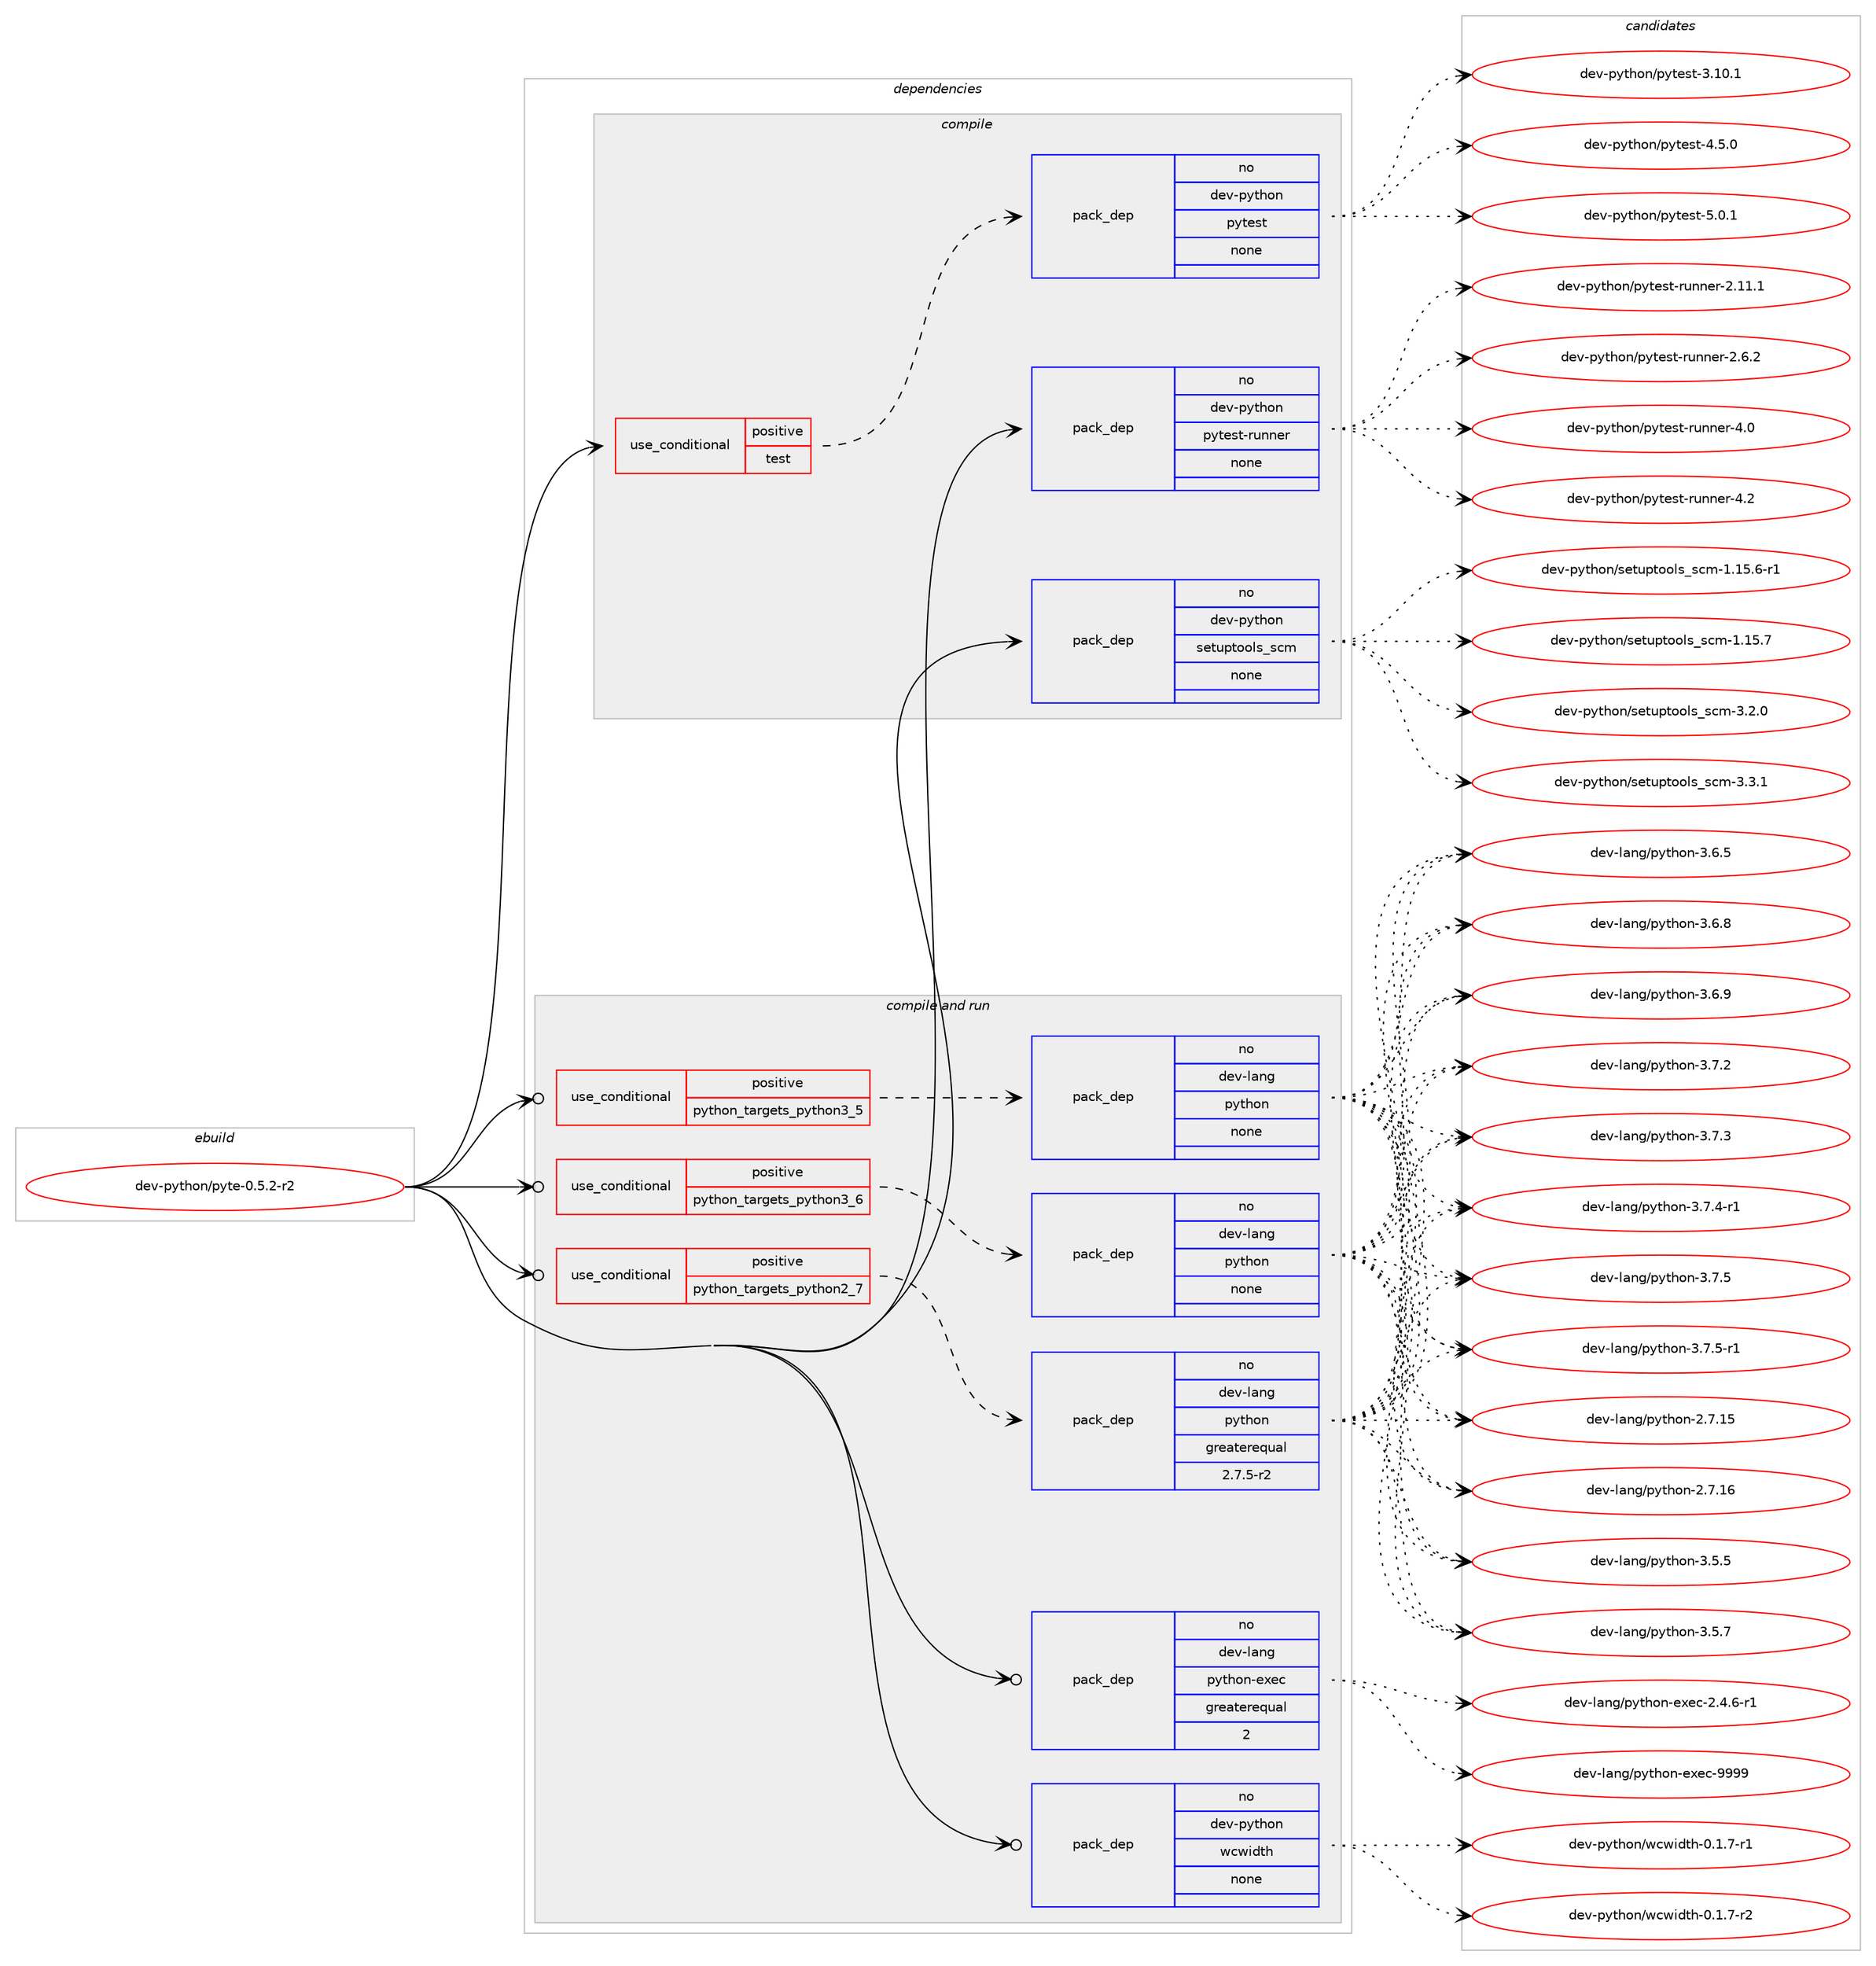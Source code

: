 digraph prolog {

# *************
# Graph options
# *************

newrank=true;
concentrate=true;
compound=true;
graph [rankdir=LR,fontname=Helvetica,fontsize=10,ranksep=1.5];#, ranksep=2.5, nodesep=0.2];
edge  [arrowhead=vee];
node  [fontname=Helvetica,fontsize=10];

# **********
# The ebuild
# **********

subgraph cluster_leftcol {
color=gray;
rank=same;
label=<<i>ebuild</i>>;
id [label="dev-python/pyte-0.5.2-r2", color=red, width=4, href="../dev-python/pyte-0.5.2-r2.svg"];
}

# ****************
# The dependencies
# ****************

subgraph cluster_midcol {
color=gray;
label=<<i>dependencies</i>>;
subgraph cluster_compile {
fillcolor="#eeeeee";
style=filled;
label=<<i>compile</i>>;
subgraph cond146899 {
dependency629014 [label=<<TABLE BORDER="0" CELLBORDER="1" CELLSPACING="0" CELLPADDING="4"><TR><TD ROWSPAN="3" CELLPADDING="10">use_conditional</TD></TR><TR><TD>positive</TD></TR><TR><TD>test</TD></TR></TABLE>>, shape=none, color=red];
subgraph pack470250 {
dependency629015 [label=<<TABLE BORDER="0" CELLBORDER="1" CELLSPACING="0" CELLPADDING="4" WIDTH="220"><TR><TD ROWSPAN="6" CELLPADDING="30">pack_dep</TD></TR><TR><TD WIDTH="110">no</TD></TR><TR><TD>dev-python</TD></TR><TR><TD>pytest</TD></TR><TR><TD>none</TD></TR><TR><TD></TD></TR></TABLE>>, shape=none, color=blue];
}
dependency629014:e -> dependency629015:w [weight=20,style="dashed",arrowhead="vee"];
}
id:e -> dependency629014:w [weight=20,style="solid",arrowhead="vee"];
subgraph pack470251 {
dependency629016 [label=<<TABLE BORDER="0" CELLBORDER="1" CELLSPACING="0" CELLPADDING="4" WIDTH="220"><TR><TD ROWSPAN="6" CELLPADDING="30">pack_dep</TD></TR><TR><TD WIDTH="110">no</TD></TR><TR><TD>dev-python</TD></TR><TR><TD>pytest-runner</TD></TR><TR><TD>none</TD></TR><TR><TD></TD></TR></TABLE>>, shape=none, color=blue];
}
id:e -> dependency629016:w [weight=20,style="solid",arrowhead="vee"];
subgraph pack470252 {
dependency629017 [label=<<TABLE BORDER="0" CELLBORDER="1" CELLSPACING="0" CELLPADDING="4" WIDTH="220"><TR><TD ROWSPAN="6" CELLPADDING="30">pack_dep</TD></TR><TR><TD WIDTH="110">no</TD></TR><TR><TD>dev-python</TD></TR><TR><TD>setuptools_scm</TD></TR><TR><TD>none</TD></TR><TR><TD></TD></TR></TABLE>>, shape=none, color=blue];
}
id:e -> dependency629017:w [weight=20,style="solid",arrowhead="vee"];
}
subgraph cluster_compileandrun {
fillcolor="#eeeeee";
style=filled;
label=<<i>compile and run</i>>;
subgraph cond146900 {
dependency629018 [label=<<TABLE BORDER="0" CELLBORDER="1" CELLSPACING="0" CELLPADDING="4"><TR><TD ROWSPAN="3" CELLPADDING="10">use_conditional</TD></TR><TR><TD>positive</TD></TR><TR><TD>python_targets_python2_7</TD></TR></TABLE>>, shape=none, color=red];
subgraph pack470253 {
dependency629019 [label=<<TABLE BORDER="0" CELLBORDER="1" CELLSPACING="0" CELLPADDING="4" WIDTH="220"><TR><TD ROWSPAN="6" CELLPADDING="30">pack_dep</TD></TR><TR><TD WIDTH="110">no</TD></TR><TR><TD>dev-lang</TD></TR><TR><TD>python</TD></TR><TR><TD>greaterequal</TD></TR><TR><TD>2.7.5-r2</TD></TR></TABLE>>, shape=none, color=blue];
}
dependency629018:e -> dependency629019:w [weight=20,style="dashed",arrowhead="vee"];
}
id:e -> dependency629018:w [weight=20,style="solid",arrowhead="odotvee"];
subgraph cond146901 {
dependency629020 [label=<<TABLE BORDER="0" CELLBORDER="1" CELLSPACING="0" CELLPADDING="4"><TR><TD ROWSPAN="3" CELLPADDING="10">use_conditional</TD></TR><TR><TD>positive</TD></TR><TR><TD>python_targets_python3_5</TD></TR></TABLE>>, shape=none, color=red];
subgraph pack470254 {
dependency629021 [label=<<TABLE BORDER="0" CELLBORDER="1" CELLSPACING="0" CELLPADDING="4" WIDTH="220"><TR><TD ROWSPAN="6" CELLPADDING="30">pack_dep</TD></TR><TR><TD WIDTH="110">no</TD></TR><TR><TD>dev-lang</TD></TR><TR><TD>python</TD></TR><TR><TD>none</TD></TR><TR><TD></TD></TR></TABLE>>, shape=none, color=blue];
}
dependency629020:e -> dependency629021:w [weight=20,style="dashed",arrowhead="vee"];
}
id:e -> dependency629020:w [weight=20,style="solid",arrowhead="odotvee"];
subgraph cond146902 {
dependency629022 [label=<<TABLE BORDER="0" CELLBORDER="1" CELLSPACING="0" CELLPADDING="4"><TR><TD ROWSPAN="3" CELLPADDING="10">use_conditional</TD></TR><TR><TD>positive</TD></TR><TR><TD>python_targets_python3_6</TD></TR></TABLE>>, shape=none, color=red];
subgraph pack470255 {
dependency629023 [label=<<TABLE BORDER="0" CELLBORDER="1" CELLSPACING="0" CELLPADDING="4" WIDTH="220"><TR><TD ROWSPAN="6" CELLPADDING="30">pack_dep</TD></TR><TR><TD WIDTH="110">no</TD></TR><TR><TD>dev-lang</TD></TR><TR><TD>python</TD></TR><TR><TD>none</TD></TR><TR><TD></TD></TR></TABLE>>, shape=none, color=blue];
}
dependency629022:e -> dependency629023:w [weight=20,style="dashed",arrowhead="vee"];
}
id:e -> dependency629022:w [weight=20,style="solid",arrowhead="odotvee"];
subgraph pack470256 {
dependency629024 [label=<<TABLE BORDER="0" CELLBORDER="1" CELLSPACING="0" CELLPADDING="4" WIDTH="220"><TR><TD ROWSPAN="6" CELLPADDING="30">pack_dep</TD></TR><TR><TD WIDTH="110">no</TD></TR><TR><TD>dev-lang</TD></TR><TR><TD>python-exec</TD></TR><TR><TD>greaterequal</TD></TR><TR><TD>2</TD></TR></TABLE>>, shape=none, color=blue];
}
id:e -> dependency629024:w [weight=20,style="solid",arrowhead="odotvee"];
subgraph pack470257 {
dependency629025 [label=<<TABLE BORDER="0" CELLBORDER="1" CELLSPACING="0" CELLPADDING="4" WIDTH="220"><TR><TD ROWSPAN="6" CELLPADDING="30">pack_dep</TD></TR><TR><TD WIDTH="110">no</TD></TR><TR><TD>dev-python</TD></TR><TR><TD>wcwidth</TD></TR><TR><TD>none</TD></TR><TR><TD></TD></TR></TABLE>>, shape=none, color=blue];
}
id:e -> dependency629025:w [weight=20,style="solid",arrowhead="odotvee"];
}
subgraph cluster_run {
fillcolor="#eeeeee";
style=filled;
label=<<i>run</i>>;
}
}

# **************
# The candidates
# **************

subgraph cluster_choices {
rank=same;
color=gray;
label=<<i>candidates</i>>;

subgraph choice470250 {
color=black;
nodesep=1;
choice100101118451121211161041111104711212111610111511645514649484649 [label="dev-python/pytest-3.10.1", color=red, width=4,href="../dev-python/pytest-3.10.1.svg"];
choice1001011184511212111610411111047112121116101115116455246534648 [label="dev-python/pytest-4.5.0", color=red, width=4,href="../dev-python/pytest-4.5.0.svg"];
choice1001011184511212111610411111047112121116101115116455346484649 [label="dev-python/pytest-5.0.1", color=red, width=4,href="../dev-python/pytest-5.0.1.svg"];
dependency629015:e -> choice100101118451121211161041111104711212111610111511645514649484649:w [style=dotted,weight="100"];
dependency629015:e -> choice1001011184511212111610411111047112121116101115116455246534648:w [style=dotted,weight="100"];
dependency629015:e -> choice1001011184511212111610411111047112121116101115116455346484649:w [style=dotted,weight="100"];
}
subgraph choice470251 {
color=black;
nodesep=1;
choice10010111845112121116104111110471121211161011151164511411711011010111445504649494649 [label="dev-python/pytest-runner-2.11.1", color=red, width=4,href="../dev-python/pytest-runner-2.11.1.svg"];
choice100101118451121211161041111104711212111610111511645114117110110101114455046544650 [label="dev-python/pytest-runner-2.6.2", color=red, width=4,href="../dev-python/pytest-runner-2.6.2.svg"];
choice10010111845112121116104111110471121211161011151164511411711011010111445524648 [label="dev-python/pytest-runner-4.0", color=red, width=4,href="../dev-python/pytest-runner-4.0.svg"];
choice10010111845112121116104111110471121211161011151164511411711011010111445524650 [label="dev-python/pytest-runner-4.2", color=red, width=4,href="../dev-python/pytest-runner-4.2.svg"];
dependency629016:e -> choice10010111845112121116104111110471121211161011151164511411711011010111445504649494649:w [style=dotted,weight="100"];
dependency629016:e -> choice100101118451121211161041111104711212111610111511645114117110110101114455046544650:w [style=dotted,weight="100"];
dependency629016:e -> choice10010111845112121116104111110471121211161011151164511411711011010111445524648:w [style=dotted,weight="100"];
dependency629016:e -> choice10010111845112121116104111110471121211161011151164511411711011010111445524650:w [style=dotted,weight="100"];
}
subgraph choice470252 {
color=black;
nodesep=1;
choice10010111845112121116104111110471151011161171121161111111081159511599109454946495346544511449 [label="dev-python/setuptools_scm-1.15.6-r1", color=red, width=4,href="../dev-python/setuptools_scm-1.15.6-r1.svg"];
choice1001011184511212111610411111047115101116117112116111111108115951159910945494649534655 [label="dev-python/setuptools_scm-1.15.7", color=red, width=4,href="../dev-python/setuptools_scm-1.15.7.svg"];
choice10010111845112121116104111110471151011161171121161111111081159511599109455146504648 [label="dev-python/setuptools_scm-3.2.0", color=red, width=4,href="../dev-python/setuptools_scm-3.2.0.svg"];
choice10010111845112121116104111110471151011161171121161111111081159511599109455146514649 [label="dev-python/setuptools_scm-3.3.1", color=red, width=4,href="../dev-python/setuptools_scm-3.3.1.svg"];
dependency629017:e -> choice10010111845112121116104111110471151011161171121161111111081159511599109454946495346544511449:w [style=dotted,weight="100"];
dependency629017:e -> choice1001011184511212111610411111047115101116117112116111111108115951159910945494649534655:w [style=dotted,weight="100"];
dependency629017:e -> choice10010111845112121116104111110471151011161171121161111111081159511599109455146504648:w [style=dotted,weight="100"];
dependency629017:e -> choice10010111845112121116104111110471151011161171121161111111081159511599109455146514649:w [style=dotted,weight="100"];
}
subgraph choice470253 {
color=black;
nodesep=1;
choice10010111845108971101034711212111610411111045504655464953 [label="dev-lang/python-2.7.15", color=red, width=4,href="../dev-lang/python-2.7.15.svg"];
choice10010111845108971101034711212111610411111045504655464954 [label="dev-lang/python-2.7.16", color=red, width=4,href="../dev-lang/python-2.7.16.svg"];
choice100101118451089711010347112121116104111110455146534653 [label="dev-lang/python-3.5.5", color=red, width=4,href="../dev-lang/python-3.5.5.svg"];
choice100101118451089711010347112121116104111110455146534655 [label="dev-lang/python-3.5.7", color=red, width=4,href="../dev-lang/python-3.5.7.svg"];
choice100101118451089711010347112121116104111110455146544653 [label="dev-lang/python-3.6.5", color=red, width=4,href="../dev-lang/python-3.6.5.svg"];
choice100101118451089711010347112121116104111110455146544656 [label="dev-lang/python-3.6.8", color=red, width=4,href="../dev-lang/python-3.6.8.svg"];
choice100101118451089711010347112121116104111110455146544657 [label="dev-lang/python-3.6.9", color=red, width=4,href="../dev-lang/python-3.6.9.svg"];
choice100101118451089711010347112121116104111110455146554650 [label="dev-lang/python-3.7.2", color=red, width=4,href="../dev-lang/python-3.7.2.svg"];
choice100101118451089711010347112121116104111110455146554651 [label="dev-lang/python-3.7.3", color=red, width=4,href="../dev-lang/python-3.7.3.svg"];
choice1001011184510897110103471121211161041111104551465546524511449 [label="dev-lang/python-3.7.4-r1", color=red, width=4,href="../dev-lang/python-3.7.4-r1.svg"];
choice100101118451089711010347112121116104111110455146554653 [label="dev-lang/python-3.7.5", color=red, width=4,href="../dev-lang/python-3.7.5.svg"];
choice1001011184510897110103471121211161041111104551465546534511449 [label="dev-lang/python-3.7.5-r1", color=red, width=4,href="../dev-lang/python-3.7.5-r1.svg"];
dependency629019:e -> choice10010111845108971101034711212111610411111045504655464953:w [style=dotted,weight="100"];
dependency629019:e -> choice10010111845108971101034711212111610411111045504655464954:w [style=dotted,weight="100"];
dependency629019:e -> choice100101118451089711010347112121116104111110455146534653:w [style=dotted,weight="100"];
dependency629019:e -> choice100101118451089711010347112121116104111110455146534655:w [style=dotted,weight="100"];
dependency629019:e -> choice100101118451089711010347112121116104111110455146544653:w [style=dotted,weight="100"];
dependency629019:e -> choice100101118451089711010347112121116104111110455146544656:w [style=dotted,weight="100"];
dependency629019:e -> choice100101118451089711010347112121116104111110455146544657:w [style=dotted,weight="100"];
dependency629019:e -> choice100101118451089711010347112121116104111110455146554650:w [style=dotted,weight="100"];
dependency629019:e -> choice100101118451089711010347112121116104111110455146554651:w [style=dotted,weight="100"];
dependency629019:e -> choice1001011184510897110103471121211161041111104551465546524511449:w [style=dotted,weight="100"];
dependency629019:e -> choice100101118451089711010347112121116104111110455146554653:w [style=dotted,weight="100"];
dependency629019:e -> choice1001011184510897110103471121211161041111104551465546534511449:w [style=dotted,weight="100"];
}
subgraph choice470254 {
color=black;
nodesep=1;
choice10010111845108971101034711212111610411111045504655464953 [label="dev-lang/python-2.7.15", color=red, width=4,href="../dev-lang/python-2.7.15.svg"];
choice10010111845108971101034711212111610411111045504655464954 [label="dev-lang/python-2.7.16", color=red, width=4,href="../dev-lang/python-2.7.16.svg"];
choice100101118451089711010347112121116104111110455146534653 [label="dev-lang/python-3.5.5", color=red, width=4,href="../dev-lang/python-3.5.5.svg"];
choice100101118451089711010347112121116104111110455146534655 [label="dev-lang/python-3.5.7", color=red, width=4,href="../dev-lang/python-3.5.7.svg"];
choice100101118451089711010347112121116104111110455146544653 [label="dev-lang/python-3.6.5", color=red, width=4,href="../dev-lang/python-3.6.5.svg"];
choice100101118451089711010347112121116104111110455146544656 [label="dev-lang/python-3.6.8", color=red, width=4,href="../dev-lang/python-3.6.8.svg"];
choice100101118451089711010347112121116104111110455146544657 [label="dev-lang/python-3.6.9", color=red, width=4,href="../dev-lang/python-3.6.9.svg"];
choice100101118451089711010347112121116104111110455146554650 [label="dev-lang/python-3.7.2", color=red, width=4,href="../dev-lang/python-3.7.2.svg"];
choice100101118451089711010347112121116104111110455146554651 [label="dev-lang/python-3.7.3", color=red, width=4,href="../dev-lang/python-3.7.3.svg"];
choice1001011184510897110103471121211161041111104551465546524511449 [label="dev-lang/python-3.7.4-r1", color=red, width=4,href="../dev-lang/python-3.7.4-r1.svg"];
choice100101118451089711010347112121116104111110455146554653 [label="dev-lang/python-3.7.5", color=red, width=4,href="../dev-lang/python-3.7.5.svg"];
choice1001011184510897110103471121211161041111104551465546534511449 [label="dev-lang/python-3.7.5-r1", color=red, width=4,href="../dev-lang/python-3.7.5-r1.svg"];
dependency629021:e -> choice10010111845108971101034711212111610411111045504655464953:w [style=dotted,weight="100"];
dependency629021:e -> choice10010111845108971101034711212111610411111045504655464954:w [style=dotted,weight="100"];
dependency629021:e -> choice100101118451089711010347112121116104111110455146534653:w [style=dotted,weight="100"];
dependency629021:e -> choice100101118451089711010347112121116104111110455146534655:w [style=dotted,weight="100"];
dependency629021:e -> choice100101118451089711010347112121116104111110455146544653:w [style=dotted,weight="100"];
dependency629021:e -> choice100101118451089711010347112121116104111110455146544656:w [style=dotted,weight="100"];
dependency629021:e -> choice100101118451089711010347112121116104111110455146544657:w [style=dotted,weight="100"];
dependency629021:e -> choice100101118451089711010347112121116104111110455146554650:w [style=dotted,weight="100"];
dependency629021:e -> choice100101118451089711010347112121116104111110455146554651:w [style=dotted,weight="100"];
dependency629021:e -> choice1001011184510897110103471121211161041111104551465546524511449:w [style=dotted,weight="100"];
dependency629021:e -> choice100101118451089711010347112121116104111110455146554653:w [style=dotted,weight="100"];
dependency629021:e -> choice1001011184510897110103471121211161041111104551465546534511449:w [style=dotted,weight="100"];
}
subgraph choice470255 {
color=black;
nodesep=1;
choice10010111845108971101034711212111610411111045504655464953 [label="dev-lang/python-2.7.15", color=red, width=4,href="../dev-lang/python-2.7.15.svg"];
choice10010111845108971101034711212111610411111045504655464954 [label="dev-lang/python-2.7.16", color=red, width=4,href="../dev-lang/python-2.7.16.svg"];
choice100101118451089711010347112121116104111110455146534653 [label="dev-lang/python-3.5.5", color=red, width=4,href="../dev-lang/python-3.5.5.svg"];
choice100101118451089711010347112121116104111110455146534655 [label="dev-lang/python-3.5.7", color=red, width=4,href="../dev-lang/python-3.5.7.svg"];
choice100101118451089711010347112121116104111110455146544653 [label="dev-lang/python-3.6.5", color=red, width=4,href="../dev-lang/python-3.6.5.svg"];
choice100101118451089711010347112121116104111110455146544656 [label="dev-lang/python-3.6.8", color=red, width=4,href="../dev-lang/python-3.6.8.svg"];
choice100101118451089711010347112121116104111110455146544657 [label="dev-lang/python-3.6.9", color=red, width=4,href="../dev-lang/python-3.6.9.svg"];
choice100101118451089711010347112121116104111110455146554650 [label="dev-lang/python-3.7.2", color=red, width=4,href="../dev-lang/python-3.7.2.svg"];
choice100101118451089711010347112121116104111110455146554651 [label="dev-lang/python-3.7.3", color=red, width=4,href="../dev-lang/python-3.7.3.svg"];
choice1001011184510897110103471121211161041111104551465546524511449 [label="dev-lang/python-3.7.4-r1", color=red, width=4,href="../dev-lang/python-3.7.4-r1.svg"];
choice100101118451089711010347112121116104111110455146554653 [label="dev-lang/python-3.7.5", color=red, width=4,href="../dev-lang/python-3.7.5.svg"];
choice1001011184510897110103471121211161041111104551465546534511449 [label="dev-lang/python-3.7.5-r1", color=red, width=4,href="../dev-lang/python-3.7.5-r1.svg"];
dependency629023:e -> choice10010111845108971101034711212111610411111045504655464953:w [style=dotted,weight="100"];
dependency629023:e -> choice10010111845108971101034711212111610411111045504655464954:w [style=dotted,weight="100"];
dependency629023:e -> choice100101118451089711010347112121116104111110455146534653:w [style=dotted,weight="100"];
dependency629023:e -> choice100101118451089711010347112121116104111110455146534655:w [style=dotted,weight="100"];
dependency629023:e -> choice100101118451089711010347112121116104111110455146544653:w [style=dotted,weight="100"];
dependency629023:e -> choice100101118451089711010347112121116104111110455146544656:w [style=dotted,weight="100"];
dependency629023:e -> choice100101118451089711010347112121116104111110455146544657:w [style=dotted,weight="100"];
dependency629023:e -> choice100101118451089711010347112121116104111110455146554650:w [style=dotted,weight="100"];
dependency629023:e -> choice100101118451089711010347112121116104111110455146554651:w [style=dotted,weight="100"];
dependency629023:e -> choice1001011184510897110103471121211161041111104551465546524511449:w [style=dotted,weight="100"];
dependency629023:e -> choice100101118451089711010347112121116104111110455146554653:w [style=dotted,weight="100"];
dependency629023:e -> choice1001011184510897110103471121211161041111104551465546534511449:w [style=dotted,weight="100"];
}
subgraph choice470256 {
color=black;
nodesep=1;
choice10010111845108971101034711212111610411111045101120101994550465246544511449 [label="dev-lang/python-exec-2.4.6-r1", color=red, width=4,href="../dev-lang/python-exec-2.4.6-r1.svg"];
choice10010111845108971101034711212111610411111045101120101994557575757 [label="dev-lang/python-exec-9999", color=red, width=4,href="../dev-lang/python-exec-9999.svg"];
dependency629024:e -> choice10010111845108971101034711212111610411111045101120101994550465246544511449:w [style=dotted,weight="100"];
dependency629024:e -> choice10010111845108971101034711212111610411111045101120101994557575757:w [style=dotted,weight="100"];
}
subgraph choice470257 {
color=black;
nodesep=1;
choice1001011184511212111610411111047119991191051001161044548464946554511449 [label="dev-python/wcwidth-0.1.7-r1", color=red, width=4,href="../dev-python/wcwidth-0.1.7-r1.svg"];
choice1001011184511212111610411111047119991191051001161044548464946554511450 [label="dev-python/wcwidth-0.1.7-r2", color=red, width=4,href="../dev-python/wcwidth-0.1.7-r2.svg"];
dependency629025:e -> choice1001011184511212111610411111047119991191051001161044548464946554511449:w [style=dotted,weight="100"];
dependency629025:e -> choice1001011184511212111610411111047119991191051001161044548464946554511450:w [style=dotted,weight="100"];
}
}

}
